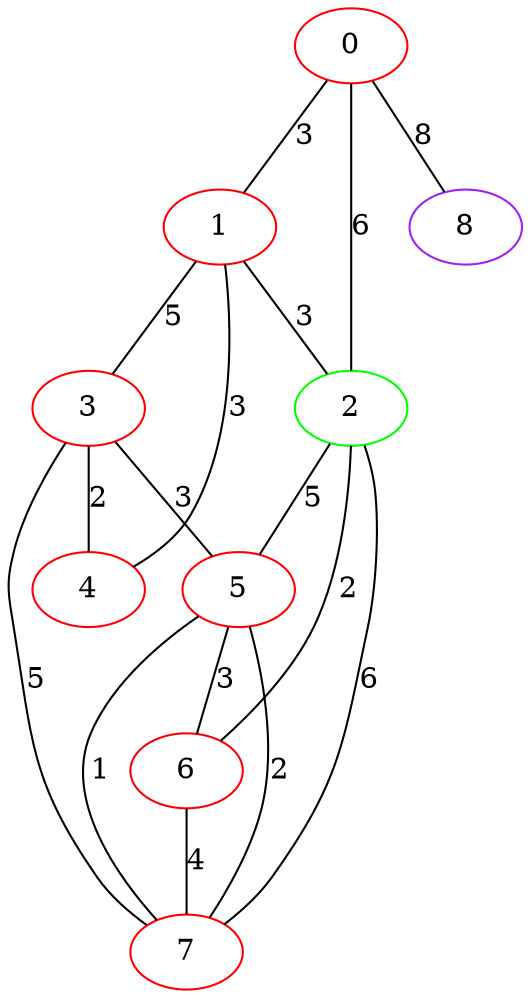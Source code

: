 graph "" {
0 [color=red, weight=1];
1 [color=red, weight=1];
2 [color=green, weight=2];
3 [color=red, weight=1];
4 [color=red, weight=1];
5 [color=red, weight=1];
6 [color=red, weight=1];
7 [color=red, weight=1];
8 [color=purple, weight=4];
0 -- 8  [key=0, label=8];
0 -- 1  [key=0, label=3];
0 -- 2  [key=0, label=6];
1 -- 2  [key=0, label=3];
1 -- 3  [key=0, label=5];
1 -- 4  [key=0, label=3];
2 -- 5  [key=0, label=5];
2 -- 6  [key=0, label=2];
2 -- 7  [key=0, label=6];
3 -- 4  [key=0, label=2];
3 -- 5  [key=0, label=3];
3 -- 7  [key=0, label=5];
5 -- 6  [key=0, label=3];
5 -- 7  [key=0, label=1];
5 -- 7  [key=1, label=2];
6 -- 7  [key=0, label=4];
}
